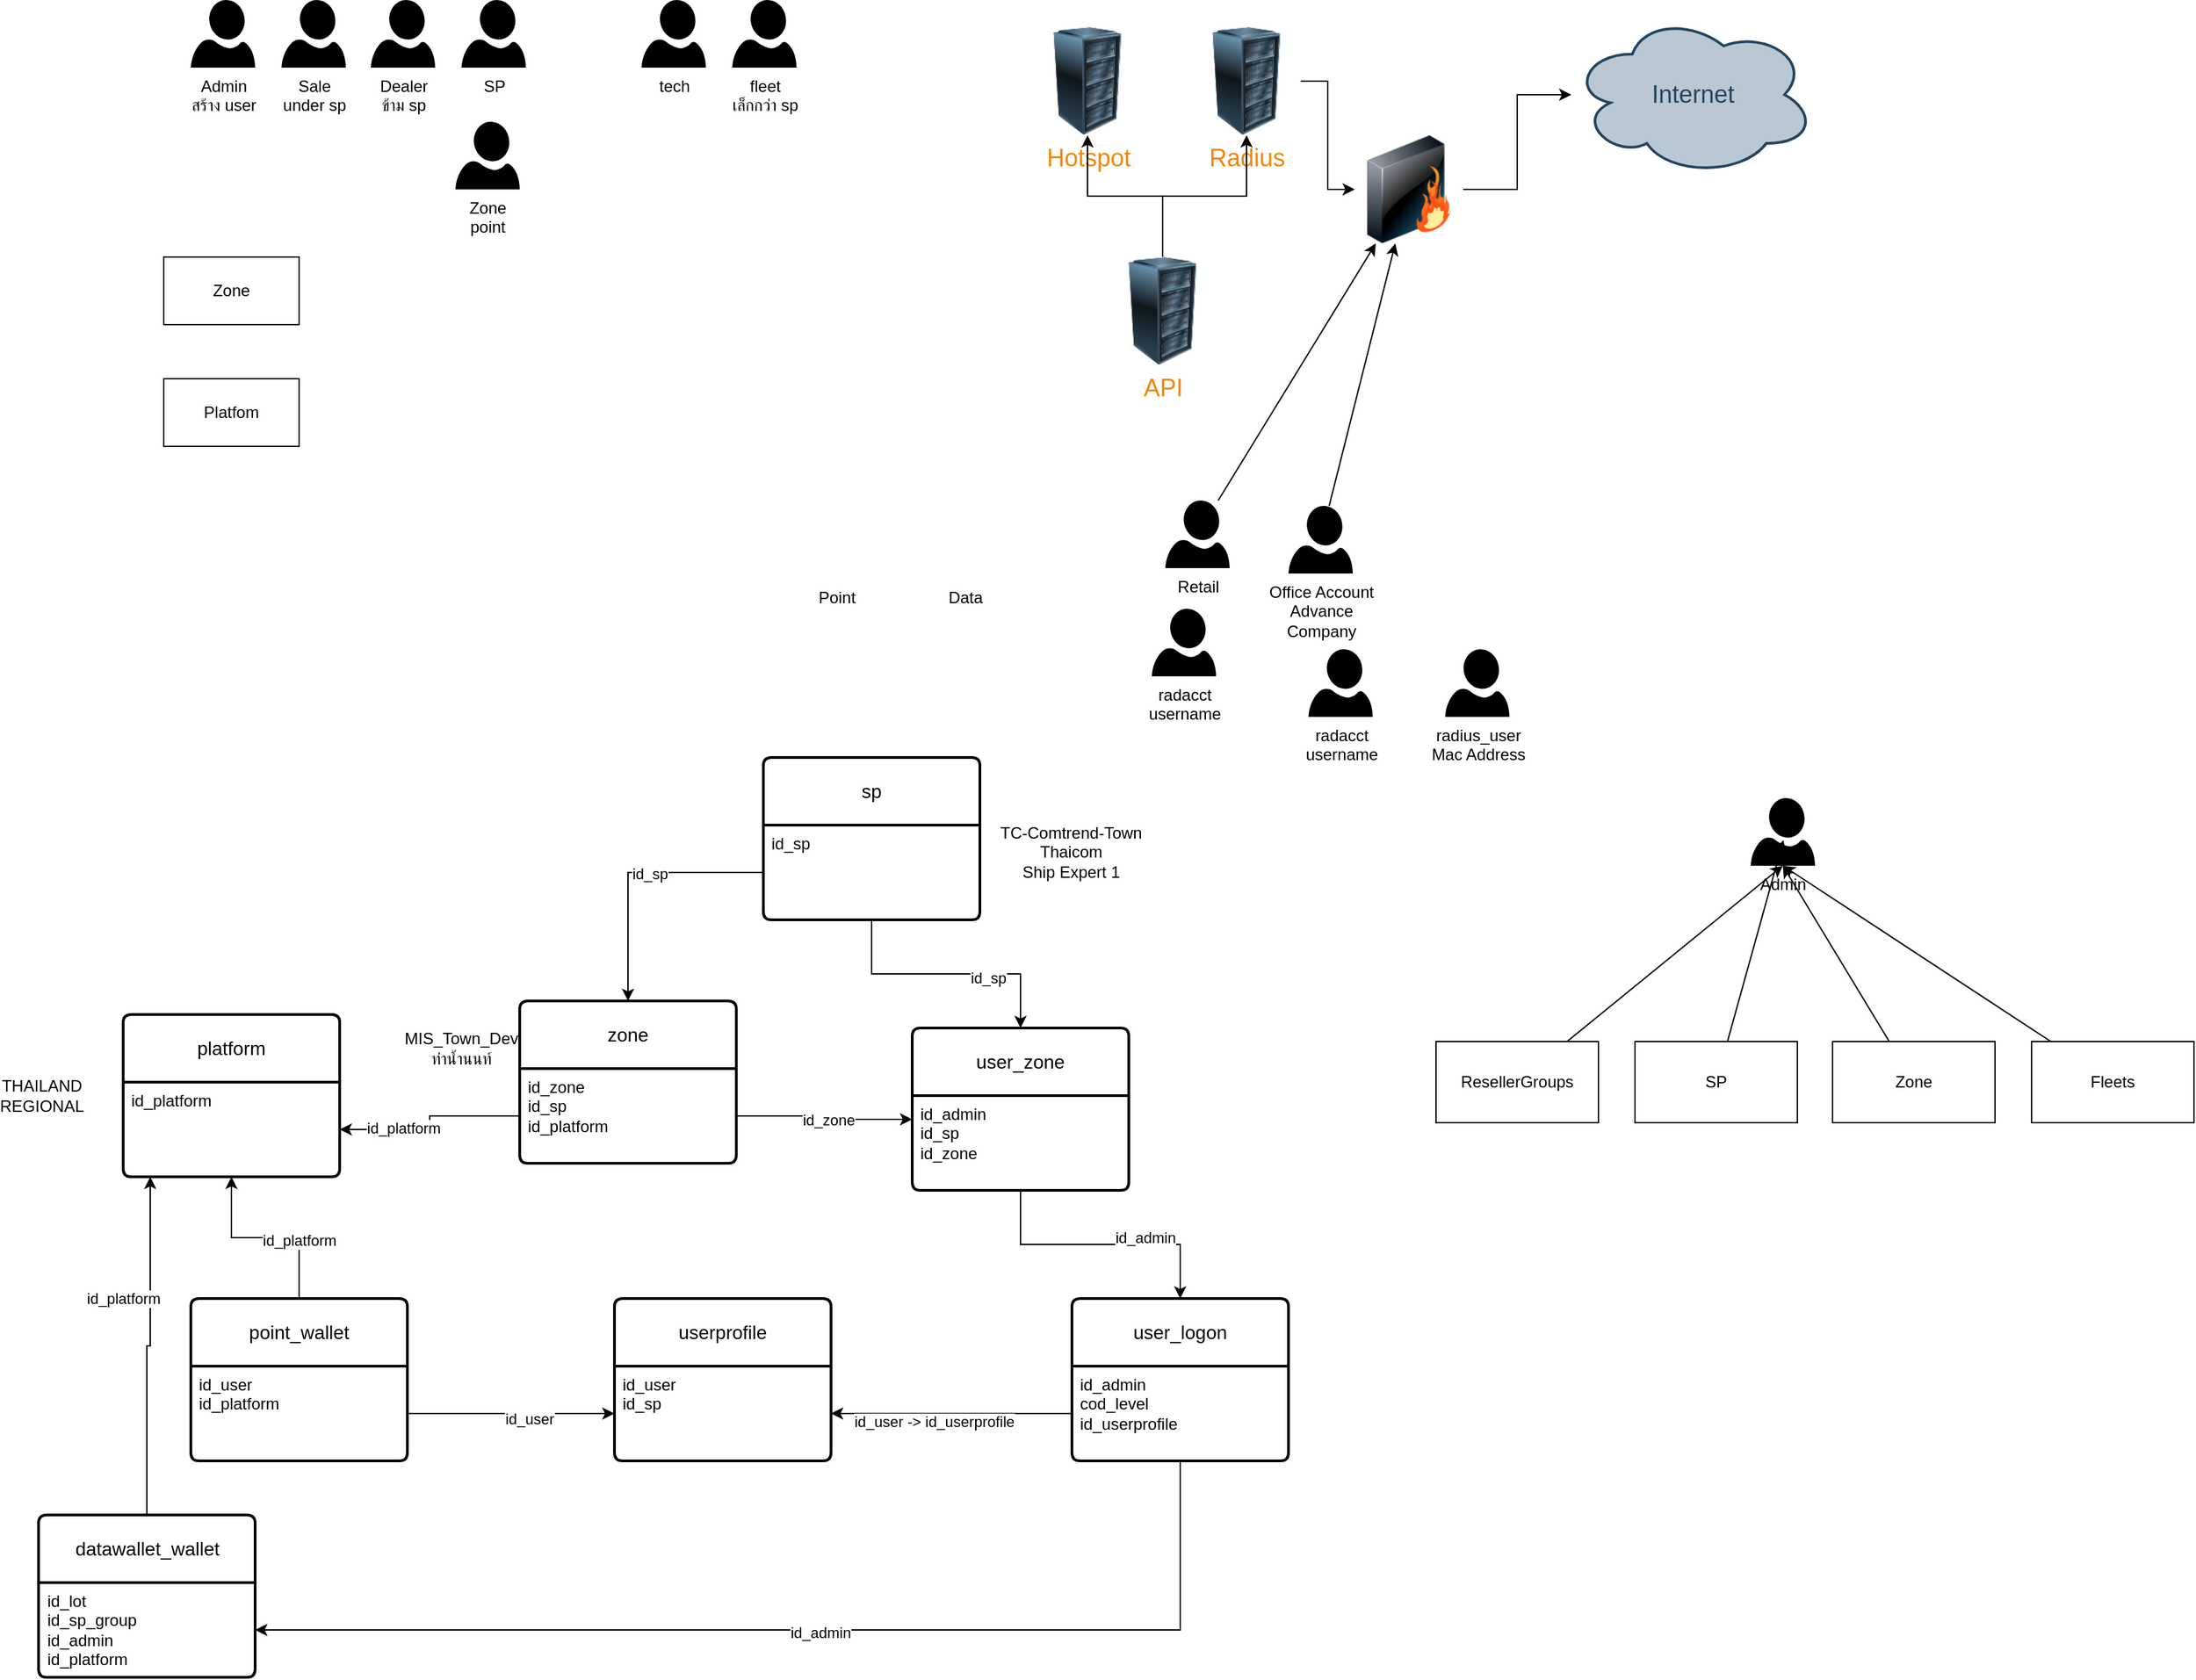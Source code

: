 <mxfile version="21.2.3" type="github">
  <diagram id="a45cf8ec-cd66-6f27-3ac3-be6e809c9e4a" name="Page-1">
    <mxGraphModel dx="1363" dy="-412" grid="1" gridSize="10" guides="1" tooltips="1" connect="1" arrows="1" fold="1" page="1" pageScale="1" pageWidth="827" pageHeight="1169" background="none" math="0" shadow="0">
      <root>
        <mxCell id="0" />
        <mxCell id="1" parent="0" />
        <mxCell id="HZ4tVjZjs163QRZnzyPJ-172" value="Internet" style="ellipse;shape=cloud;whiteSpace=wrap;html=1;shadow=0;strokeColor=#23445D;fillColor=#BAC8D3;gradientColor=none;fontSize=18;fontColor=#23445D;gradientDirection=north;fontStyle=0;strokeWidth=2;" vertex="1" parent="1">
          <mxGeometry x="1180" y="1330" width="180" height="120" as="geometry" />
        </mxCell>
        <mxCell id="HZ4tVjZjs163QRZnzyPJ-175" style="edgeStyle=orthogonalEdgeStyle;rounded=0;orthogonalLoop=1;jettySize=auto;html=1;" edge="1" parent="1" source="HZ4tVjZjs163QRZnzyPJ-173" target="HZ4tVjZjs163QRZnzyPJ-172">
          <mxGeometry relative="1" as="geometry" />
        </mxCell>
        <mxCell id="HZ4tVjZjs163QRZnzyPJ-173" value="" style="image;html=1;image=img/lib/clip_art/networking/Firewall_128x128.png;shadow=0;strokeColor=#000000;fillColor=#FFFFFF;gradientColor=none;fontSize=18;fontColor=#F08705;fontStyle=0" vertex="1" parent="1">
          <mxGeometry x="1020" y="1420" width="80" height="80" as="geometry" />
        </mxCell>
        <mxCell id="HZ4tVjZjs163QRZnzyPJ-178" style="edgeStyle=orthogonalEdgeStyle;rounded=0;orthogonalLoop=1;jettySize=auto;html=1;" edge="1" parent="1" source="HZ4tVjZjs163QRZnzyPJ-176" target="HZ4tVjZjs163QRZnzyPJ-173">
          <mxGeometry relative="1" as="geometry" />
        </mxCell>
        <mxCell id="HZ4tVjZjs163QRZnzyPJ-176" value="Radius" style="image;html=1;image=img/lib/clip_art/computers/Server_Rack_128x128.png;shadow=0;strokeColor=#000000;fillColor=#FFFFFF;gradientColor=none;fontSize=18;fontColor=#F08705;fontStyle=0" vertex="1" parent="1">
          <mxGeometry x="900" y="1340" width="80" height="80" as="geometry" />
        </mxCell>
        <mxCell id="HZ4tVjZjs163QRZnzyPJ-177" value="Hotspot" style="image;html=1;image=img/lib/clip_art/computers/Server_Rack_128x128.png;shadow=0;strokeColor=#000000;fillColor=#FFFFFF;gradientColor=none;fontSize=18;fontColor=#F08705;fontStyle=0" vertex="1" parent="1">
          <mxGeometry x="782.5" y="1340" width="80" height="80" as="geometry" />
        </mxCell>
        <mxCell id="HZ4tVjZjs163QRZnzyPJ-180" style="edgeStyle=orthogonalEdgeStyle;rounded=0;orthogonalLoop=1;jettySize=auto;html=1;entryX=0.5;entryY=1;entryDx=0;entryDy=0;" edge="1" parent="1" source="HZ4tVjZjs163QRZnzyPJ-179" target="HZ4tVjZjs163QRZnzyPJ-177">
          <mxGeometry relative="1" as="geometry" />
        </mxCell>
        <mxCell id="HZ4tVjZjs163QRZnzyPJ-181" style="edgeStyle=orthogonalEdgeStyle;rounded=0;orthogonalLoop=1;jettySize=auto;html=1;entryX=0.5;entryY=1;entryDx=0;entryDy=0;" edge="1" parent="1" source="HZ4tVjZjs163QRZnzyPJ-179" target="HZ4tVjZjs163QRZnzyPJ-176">
          <mxGeometry relative="1" as="geometry" />
        </mxCell>
        <mxCell id="HZ4tVjZjs163QRZnzyPJ-179" value="API" style="image;html=1;image=img/lib/clip_art/computers/Server_Rack_128x128.png;shadow=0;strokeColor=#000000;fillColor=#FFFFFF;gradientColor=none;fontSize=18;fontColor=#F08705;fontStyle=0" vertex="1" parent="1">
          <mxGeometry x="838" y="1510" width="80" height="80" as="geometry" />
        </mxCell>
        <mxCell id="HZ4tVjZjs163QRZnzyPJ-183" value="Admin&lt;br&gt;สร้าง user" style="verticalLabelPosition=bottom;html=1;verticalAlign=top;align=center;strokeColor=none;fillColor=#000000;shape=mxgraph.azure.user;" vertex="1" parent="1">
          <mxGeometry x="160" y="1320" width="47.5" height="50" as="geometry" />
        </mxCell>
        <mxCell id="HZ4tVjZjs163QRZnzyPJ-186" value="Sale&lt;br&gt;under sp" style="verticalLabelPosition=bottom;html=1;verticalAlign=top;align=center;strokeColor=none;fillColor=#000000;shape=mxgraph.azure.user;" vertex="1" parent="1">
          <mxGeometry x="227" y="1320" width="47.5" height="50" as="geometry" />
        </mxCell>
        <mxCell id="HZ4tVjZjs163QRZnzyPJ-187" value="Dealer&lt;br&gt;ข้าม sp" style="verticalLabelPosition=bottom;html=1;verticalAlign=top;align=center;strokeColor=none;fillColor=#000000;shape=mxgraph.azure.user;" vertex="1" parent="1">
          <mxGeometry x="293" y="1320" width="47.5" height="50" as="geometry" />
        </mxCell>
        <mxCell id="HZ4tVjZjs163QRZnzyPJ-188" value="SP" style="verticalLabelPosition=bottom;html=1;verticalAlign=top;align=center;strokeColor=none;fillColor=#000000;shape=mxgraph.azure.user;" vertex="1" parent="1">
          <mxGeometry x="360" y="1320" width="47.5" height="50" as="geometry" />
        </mxCell>
        <mxCell id="HZ4tVjZjs163QRZnzyPJ-189" value="Zone&lt;br&gt;point" style="verticalLabelPosition=bottom;html=1;verticalAlign=top;align=center;strokeColor=none;fillColor=#000000;shape=mxgraph.azure.user;" vertex="1" parent="1">
          <mxGeometry x="355.5" y="1410" width="47.5" height="50" as="geometry" />
        </mxCell>
        <mxCell id="HZ4tVjZjs163QRZnzyPJ-190" value="tech" style="verticalLabelPosition=bottom;html=1;verticalAlign=top;align=center;strokeColor=none;fillColor=#000000;shape=mxgraph.azure.user;" vertex="1" parent="1">
          <mxGeometry x="493" y="1320" width="47.5" height="50" as="geometry" />
        </mxCell>
        <mxCell id="HZ4tVjZjs163QRZnzyPJ-191" value="fleet&lt;br&gt;เล็กกว่า sp" style="verticalLabelPosition=bottom;html=1;verticalAlign=top;align=center;strokeColor=none;fillColor=#000000;shape=mxgraph.azure.user;" vertex="1" parent="1">
          <mxGeometry x="560" y="1320" width="47.5" height="50" as="geometry" />
        </mxCell>
        <mxCell id="HZ4tVjZjs163QRZnzyPJ-194" value="Point" style="shape=image;html=1;verticalAlign=top;verticalLabelPosition=bottom;labelBackgroundColor=#ffffff;imageAspect=0;aspect=fixed;image=https://cdn3.iconfinder.com/data/icons/essential-pack/32/85-Wallet-128.png" vertex="1" parent="1">
          <mxGeometry x="607.5" y="1690" width="58" height="58" as="geometry" />
        </mxCell>
        <mxCell id="HZ4tVjZjs163QRZnzyPJ-195" value="Data" style="shape=image;html=1;verticalAlign=top;verticalLabelPosition=bottom;labelBackgroundColor=#ffffff;imageAspect=0;aspect=fixed;image=https://cdn3.iconfinder.com/data/icons/essential-pack/32/85-Wallet-128.png" vertex="1" parent="1">
          <mxGeometry x="703" y="1690" width="58" height="58" as="geometry" />
        </mxCell>
        <mxCell id="HZ4tVjZjs163QRZnzyPJ-253" style="rounded=0;orthogonalLoop=1;jettySize=auto;html=1;" edge="1" parent="1" source="HZ4tVjZjs163QRZnzyPJ-196" target="HZ4tVjZjs163QRZnzyPJ-173">
          <mxGeometry relative="1" as="geometry" />
        </mxCell>
        <mxCell id="HZ4tVjZjs163QRZnzyPJ-196" value="Office Account&lt;br&gt;Advance&lt;br&gt;Company" style="verticalLabelPosition=bottom;html=1;verticalAlign=top;align=center;strokeColor=none;fillColor=#000000;shape=mxgraph.azure.user;" vertex="1" parent="1">
          <mxGeometry x="971" y="1694" width="47.5" height="50" as="geometry" />
        </mxCell>
        <mxCell id="HZ4tVjZjs163QRZnzyPJ-199" value="radacct&lt;br&gt;username" style="verticalLabelPosition=bottom;html=1;verticalAlign=top;align=center;strokeColor=none;fillColor=#000000;shape=mxgraph.azure.user;" vertex="1" parent="1">
          <mxGeometry x="985.75" y="1800" width="47.5" height="50" as="geometry" />
        </mxCell>
        <mxCell id="HZ4tVjZjs163QRZnzyPJ-200" value="radius_user&lt;br&gt;Mac Address" style="verticalLabelPosition=bottom;html=1;verticalAlign=top;align=center;strokeColor=none;fillColor=#000000;shape=mxgraph.azure.user;" vertex="1" parent="1">
          <mxGeometry x="1086.75" y="1800" width="47.5" height="50" as="geometry" />
        </mxCell>
        <mxCell id="HZ4tVjZjs163QRZnzyPJ-201" value="Zone" style="html=1;dashed=0;whiteSpace=wrap;" vertex="1" parent="1">
          <mxGeometry x="140" y="1510" width="100" height="50" as="geometry" />
        </mxCell>
        <mxCell id="HZ4tVjZjs163QRZnzyPJ-202" value="Platfom" style="html=1;dashed=0;whiteSpace=wrap;" vertex="1" parent="1">
          <mxGeometry x="140" y="1600" width="100" height="50" as="geometry" />
        </mxCell>
        <mxCell id="HZ4tVjZjs163QRZnzyPJ-204" value="userprofile" style="swimlane;childLayout=stackLayout;horizontal=1;startSize=50;horizontalStack=0;rounded=1;fontSize=14;fontStyle=0;strokeWidth=2;resizeParent=0;resizeLast=1;shadow=0;dashed=0;align=center;arcSize=4;whiteSpace=wrap;html=1;" vertex="1" parent="1">
          <mxGeometry x="473" y="2280" width="160" height="120" as="geometry" />
        </mxCell>
        <mxCell id="HZ4tVjZjs163QRZnzyPJ-205" value="id_user&lt;br&gt;id_sp" style="align=left;strokeColor=none;fillColor=none;spacingLeft=4;fontSize=12;verticalAlign=top;resizable=0;rotatable=0;part=1;html=1;" vertex="1" parent="HZ4tVjZjs163QRZnzyPJ-204">
          <mxGeometry y="50" width="160" height="70" as="geometry" />
        </mxCell>
        <mxCell id="HZ4tVjZjs163QRZnzyPJ-207" value="user_logon" style="swimlane;childLayout=stackLayout;horizontal=1;startSize=50;horizontalStack=0;rounded=1;fontSize=14;fontStyle=0;strokeWidth=2;resizeParent=0;resizeLast=1;shadow=0;dashed=0;align=center;arcSize=4;whiteSpace=wrap;html=1;" vertex="1" parent="1">
          <mxGeometry x="811" y="2280" width="160" height="120" as="geometry" />
        </mxCell>
        <mxCell id="HZ4tVjZjs163QRZnzyPJ-208" value="id_admin&lt;br&gt;cod_level&lt;br&gt;id_userprofile" style="align=left;strokeColor=none;fillColor=none;spacingLeft=4;fontSize=12;verticalAlign=top;resizable=0;rotatable=0;part=1;html=1;" vertex="1" parent="HZ4tVjZjs163QRZnzyPJ-207">
          <mxGeometry y="50" width="160" height="70" as="geometry" />
        </mxCell>
        <mxCell id="HZ4tVjZjs163QRZnzyPJ-209" style="edgeStyle=orthogonalEdgeStyle;rounded=0;orthogonalLoop=1;jettySize=auto;html=1;" edge="1" parent="1" source="HZ4tVjZjs163QRZnzyPJ-208" target="HZ4tVjZjs163QRZnzyPJ-205">
          <mxGeometry relative="1" as="geometry" />
        </mxCell>
        <mxCell id="HZ4tVjZjs163QRZnzyPJ-210" value="id_user -&amp;gt; id_userprofile" style="edgeLabel;html=1;align=center;verticalAlign=middle;resizable=0;points=[];" vertex="1" connectable="0" parent="HZ4tVjZjs163QRZnzyPJ-209">
          <mxGeometry x="0.151" y="6" relative="1" as="geometry">
            <mxPoint as="offset" />
          </mxGeometry>
        </mxCell>
        <mxCell id="HZ4tVjZjs163QRZnzyPJ-211" value="user_zone" style="swimlane;childLayout=stackLayout;horizontal=1;startSize=50;horizontalStack=0;rounded=1;fontSize=14;fontStyle=0;strokeWidth=2;resizeParent=0;resizeLast=1;shadow=0;dashed=0;align=center;arcSize=4;whiteSpace=wrap;html=1;" vertex="1" parent="1">
          <mxGeometry x="693" y="2080" width="160" height="120" as="geometry" />
        </mxCell>
        <mxCell id="HZ4tVjZjs163QRZnzyPJ-212" value="id_admin&lt;br&gt;id_sp&lt;br&gt;id_zone" style="align=left;strokeColor=none;fillColor=none;spacingLeft=4;fontSize=12;verticalAlign=top;resizable=0;rotatable=0;part=1;html=1;" vertex="1" parent="HZ4tVjZjs163QRZnzyPJ-211">
          <mxGeometry y="50" width="160" height="70" as="geometry" />
        </mxCell>
        <mxCell id="HZ4tVjZjs163QRZnzyPJ-213" style="edgeStyle=orthogonalEdgeStyle;rounded=0;orthogonalLoop=1;jettySize=auto;html=1;entryX=0.5;entryY=0;entryDx=0;entryDy=0;" edge="1" parent="1" source="HZ4tVjZjs163QRZnzyPJ-212" target="HZ4tVjZjs163QRZnzyPJ-207">
          <mxGeometry relative="1" as="geometry" />
        </mxCell>
        <mxCell id="HZ4tVjZjs163QRZnzyPJ-214" value="id_admin" style="edgeLabel;html=1;align=center;verticalAlign=middle;resizable=0;points=[];" vertex="1" connectable="0" parent="HZ4tVjZjs163QRZnzyPJ-213">
          <mxGeometry x="0.333" y="5" relative="1" as="geometry">
            <mxPoint as="offset" />
          </mxGeometry>
        </mxCell>
        <mxCell id="HZ4tVjZjs163QRZnzyPJ-215" value="zone" style="swimlane;childLayout=stackLayout;horizontal=1;startSize=50;horizontalStack=0;rounded=1;fontSize=14;fontStyle=0;strokeWidth=2;resizeParent=0;resizeLast=1;shadow=0;dashed=0;align=center;arcSize=4;whiteSpace=wrap;html=1;" vertex="1" parent="1">
          <mxGeometry x="403" y="2060" width="160" height="120" as="geometry" />
        </mxCell>
        <mxCell id="HZ4tVjZjs163QRZnzyPJ-216" value="id_zone&lt;br&gt;id_sp&lt;br&gt;id_platform" style="align=left;strokeColor=none;fillColor=none;spacingLeft=4;fontSize=12;verticalAlign=top;resizable=0;rotatable=0;part=1;html=1;" vertex="1" parent="HZ4tVjZjs163QRZnzyPJ-215">
          <mxGeometry y="50" width="160" height="70" as="geometry" />
        </mxCell>
        <mxCell id="HZ4tVjZjs163QRZnzyPJ-217" style="edgeStyle=orthogonalEdgeStyle;rounded=0;orthogonalLoop=1;jettySize=auto;html=1;entryX=0;entryY=0.25;entryDx=0;entryDy=0;" edge="1" parent="1" source="HZ4tVjZjs163QRZnzyPJ-216" target="HZ4tVjZjs163QRZnzyPJ-212">
          <mxGeometry relative="1" as="geometry" />
        </mxCell>
        <mxCell id="HZ4tVjZjs163QRZnzyPJ-218" value="id_zone" style="edgeLabel;html=1;align=center;verticalAlign=middle;resizable=0;points=[];" vertex="1" connectable="0" parent="HZ4tVjZjs163QRZnzyPJ-217">
          <mxGeometry x="0.044" relative="1" as="geometry">
            <mxPoint x="1" as="offset" />
          </mxGeometry>
        </mxCell>
        <mxCell id="HZ4tVjZjs163QRZnzyPJ-223" style="edgeStyle=orthogonalEdgeStyle;rounded=0;orthogonalLoop=1;jettySize=auto;html=1;" edge="1" parent="1" source="HZ4tVjZjs163QRZnzyPJ-219" target="HZ4tVjZjs163QRZnzyPJ-211">
          <mxGeometry relative="1" as="geometry" />
        </mxCell>
        <mxCell id="HZ4tVjZjs163QRZnzyPJ-224" value="id_sp" style="edgeLabel;html=1;align=center;verticalAlign=middle;resizable=0;points=[];" vertex="1" connectable="0" parent="HZ4tVjZjs163QRZnzyPJ-223">
          <mxGeometry x="0.319" y="-3" relative="1" as="geometry">
            <mxPoint as="offset" />
          </mxGeometry>
        </mxCell>
        <mxCell id="HZ4tVjZjs163QRZnzyPJ-219" value="sp" style="swimlane;childLayout=stackLayout;horizontal=1;startSize=50;horizontalStack=0;rounded=1;fontSize=14;fontStyle=0;strokeWidth=2;resizeParent=0;resizeLast=1;shadow=0;dashed=0;align=center;arcSize=4;whiteSpace=wrap;html=1;" vertex="1" parent="1">
          <mxGeometry x="583" y="1880" width="160" height="120" as="geometry" />
        </mxCell>
        <mxCell id="HZ4tVjZjs163QRZnzyPJ-220" value="id_sp" style="align=left;strokeColor=none;fillColor=none;spacingLeft=4;fontSize=12;verticalAlign=top;resizable=0;rotatable=0;part=1;html=1;" vertex="1" parent="HZ4tVjZjs163QRZnzyPJ-219">
          <mxGeometry y="50" width="160" height="70" as="geometry" />
        </mxCell>
        <mxCell id="HZ4tVjZjs163QRZnzyPJ-221" style="edgeStyle=orthogonalEdgeStyle;rounded=0;orthogonalLoop=1;jettySize=auto;html=1;" edge="1" parent="1" source="HZ4tVjZjs163QRZnzyPJ-220" target="HZ4tVjZjs163QRZnzyPJ-215">
          <mxGeometry relative="1" as="geometry" />
        </mxCell>
        <mxCell id="HZ4tVjZjs163QRZnzyPJ-222" value="id_sp" style="edgeLabel;html=1;align=center;verticalAlign=middle;resizable=0;points=[];" vertex="1" connectable="0" parent="HZ4tVjZjs163QRZnzyPJ-221">
          <mxGeometry x="-0.132" y="1" relative="1" as="geometry">
            <mxPoint as="offset" />
          </mxGeometry>
        </mxCell>
        <mxCell id="HZ4tVjZjs163QRZnzyPJ-225" value="MIS_Town_Dev&lt;br&gt;ท่าน้ำนนท์" style="text;html=1;strokeColor=none;fillColor=none;align=center;verticalAlign=middle;whiteSpace=wrap;rounded=0;" vertex="1" parent="1">
          <mxGeometry x="330" y="2080" width="60" height="30" as="geometry" />
        </mxCell>
        <mxCell id="HZ4tVjZjs163QRZnzyPJ-226" value="TC-Comtrend-Town&lt;br&gt;Thaicom&lt;br&gt;Ship Expert 1" style="text;html=1;strokeColor=none;fillColor=none;align=center;verticalAlign=middle;whiteSpace=wrap;rounded=0;" vertex="1" parent="1">
          <mxGeometry x="751" y="1920" width="119" height="60" as="geometry" />
        </mxCell>
        <mxCell id="HZ4tVjZjs163QRZnzyPJ-227" value="Admin" style="verticalLabelPosition=bottom;html=1;verticalAlign=top;align=center;strokeColor=none;fillColor=#000000;shape=mxgraph.azure.user;" vertex="1" parent="1">
          <mxGeometry x="1312.5" y="1910" width="47.5" height="50" as="geometry" />
        </mxCell>
        <mxCell id="HZ4tVjZjs163QRZnzyPJ-232" style="rounded=0;orthogonalLoop=1;jettySize=auto;html=1;entryX=0.5;entryY=1;entryDx=0;entryDy=0;entryPerimeter=0;" edge="1" parent="1" source="HZ4tVjZjs163QRZnzyPJ-228" target="HZ4tVjZjs163QRZnzyPJ-227">
          <mxGeometry relative="1" as="geometry" />
        </mxCell>
        <mxCell id="HZ4tVjZjs163QRZnzyPJ-228" value="ResellerGroups" style="rounded=0;whiteSpace=wrap;html=1;" vertex="1" parent="1">
          <mxGeometry x="1080" y="2090" width="120" height="60" as="geometry" />
        </mxCell>
        <mxCell id="HZ4tVjZjs163QRZnzyPJ-233" style="rounded=0;orthogonalLoop=1;jettySize=auto;html=1;entryX=0.509;entryY=0.62;entryDx=0;entryDy=0;entryPerimeter=0;" edge="1" parent="1" source="HZ4tVjZjs163QRZnzyPJ-229" target="HZ4tVjZjs163QRZnzyPJ-227">
          <mxGeometry relative="1" as="geometry" />
        </mxCell>
        <mxCell id="HZ4tVjZjs163QRZnzyPJ-229" value="SP" style="rounded=0;whiteSpace=wrap;html=1;" vertex="1" parent="1">
          <mxGeometry x="1227" y="2090" width="120" height="60" as="geometry" />
        </mxCell>
        <mxCell id="HZ4tVjZjs163QRZnzyPJ-236" style="rounded=0;orthogonalLoop=1;jettySize=auto;html=1;entryX=0.5;entryY=1;entryDx=0;entryDy=0;entryPerimeter=0;" edge="1" parent="1" source="HZ4tVjZjs163QRZnzyPJ-230" target="HZ4tVjZjs163QRZnzyPJ-227">
          <mxGeometry relative="1" as="geometry" />
        </mxCell>
        <mxCell id="HZ4tVjZjs163QRZnzyPJ-230" value="Zone" style="rounded=0;whiteSpace=wrap;html=1;" vertex="1" parent="1">
          <mxGeometry x="1373" y="2090" width="120" height="60" as="geometry" />
        </mxCell>
        <mxCell id="HZ4tVjZjs163QRZnzyPJ-237" style="rounded=0;orthogonalLoop=1;jettySize=auto;html=1;entryX=0.5;entryY=1;entryDx=0;entryDy=0;entryPerimeter=0;" edge="1" parent="1" source="HZ4tVjZjs163QRZnzyPJ-231" target="HZ4tVjZjs163QRZnzyPJ-227">
          <mxGeometry relative="1" as="geometry" />
        </mxCell>
        <mxCell id="HZ4tVjZjs163QRZnzyPJ-231" value="Fleets" style="rounded=0;whiteSpace=wrap;html=1;" vertex="1" parent="1">
          <mxGeometry x="1520" y="2090" width="120" height="60" as="geometry" />
        </mxCell>
        <mxCell id="HZ4tVjZjs163QRZnzyPJ-238" value="platform" style="swimlane;childLayout=stackLayout;horizontal=1;startSize=50;horizontalStack=0;rounded=1;fontSize=14;fontStyle=0;strokeWidth=2;resizeParent=0;resizeLast=1;shadow=0;dashed=0;align=center;arcSize=4;whiteSpace=wrap;html=1;" vertex="1" parent="1">
          <mxGeometry x="110" y="2070" width="160" height="120" as="geometry" />
        </mxCell>
        <mxCell id="HZ4tVjZjs163QRZnzyPJ-239" value="id_platform" style="align=left;strokeColor=none;fillColor=none;spacingLeft=4;fontSize=12;verticalAlign=top;resizable=0;rotatable=0;part=1;html=1;" vertex="1" parent="HZ4tVjZjs163QRZnzyPJ-238">
          <mxGeometry y="50" width="160" height="70" as="geometry" />
        </mxCell>
        <mxCell id="HZ4tVjZjs163QRZnzyPJ-240" value="THAILAND&lt;br&gt;REGIONAL" style="text;html=1;strokeColor=none;fillColor=none;align=center;verticalAlign=middle;whiteSpace=wrap;rounded=0;" vertex="1" parent="1">
          <mxGeometry x="20" y="2115" width="60" height="30" as="geometry" />
        </mxCell>
        <mxCell id="HZ4tVjZjs163QRZnzyPJ-241" style="edgeStyle=orthogonalEdgeStyle;rounded=0;orthogonalLoop=1;jettySize=auto;html=1;" edge="1" parent="1" source="HZ4tVjZjs163QRZnzyPJ-216" target="HZ4tVjZjs163QRZnzyPJ-239">
          <mxGeometry relative="1" as="geometry" />
        </mxCell>
        <mxCell id="HZ4tVjZjs163QRZnzyPJ-242" value="id_platform" style="edgeLabel;html=1;align=center;verticalAlign=middle;resizable=0;points=[];" vertex="1" connectable="0" parent="HZ4tVjZjs163QRZnzyPJ-241">
          <mxGeometry x="0.347" y="-1" relative="1" as="geometry">
            <mxPoint as="offset" />
          </mxGeometry>
        </mxCell>
        <mxCell id="HZ4tVjZjs163QRZnzyPJ-247" style="edgeStyle=orthogonalEdgeStyle;rounded=0;orthogonalLoop=1;jettySize=auto;html=1;" edge="1" parent="1" source="HZ4tVjZjs163QRZnzyPJ-243" target="HZ4tVjZjs163QRZnzyPJ-239">
          <mxGeometry relative="1" as="geometry" />
        </mxCell>
        <mxCell id="HZ4tVjZjs163QRZnzyPJ-248" value="id_platform" style="edgeLabel;html=1;align=center;verticalAlign=middle;resizable=0;points=[];" vertex="1" connectable="0" parent="HZ4tVjZjs163QRZnzyPJ-247">
          <mxGeometry x="-0.395" relative="1" as="geometry">
            <mxPoint y="-1" as="offset" />
          </mxGeometry>
        </mxCell>
        <mxCell id="HZ4tVjZjs163QRZnzyPJ-243" value="point_wallet" style="swimlane;childLayout=stackLayout;horizontal=1;startSize=50;horizontalStack=0;rounded=1;fontSize=14;fontStyle=0;strokeWidth=2;resizeParent=0;resizeLast=1;shadow=0;dashed=0;align=center;arcSize=4;whiteSpace=wrap;html=1;" vertex="1" parent="1">
          <mxGeometry x="160" y="2280" width="160" height="120" as="geometry" />
        </mxCell>
        <mxCell id="HZ4tVjZjs163QRZnzyPJ-244" value="id_user&lt;br&gt;id_platform" style="align=left;strokeColor=none;fillColor=none;spacingLeft=4;fontSize=12;verticalAlign=top;resizable=0;rotatable=0;part=1;html=1;" vertex="1" parent="HZ4tVjZjs163QRZnzyPJ-243">
          <mxGeometry y="50" width="160" height="70" as="geometry" />
        </mxCell>
        <mxCell id="HZ4tVjZjs163QRZnzyPJ-245" style="edgeStyle=orthogonalEdgeStyle;rounded=0;orthogonalLoop=1;jettySize=auto;html=1;" edge="1" parent="1" source="HZ4tVjZjs163QRZnzyPJ-244" target="HZ4tVjZjs163QRZnzyPJ-205">
          <mxGeometry relative="1" as="geometry" />
        </mxCell>
        <mxCell id="HZ4tVjZjs163QRZnzyPJ-246" value="id_user" style="edgeLabel;html=1;align=center;verticalAlign=middle;resizable=0;points=[];" vertex="1" connectable="0" parent="HZ4tVjZjs163QRZnzyPJ-245">
          <mxGeometry x="0.176" y="-4" relative="1" as="geometry">
            <mxPoint as="offset" />
          </mxGeometry>
        </mxCell>
        <mxCell id="HZ4tVjZjs163QRZnzyPJ-251" style="edgeStyle=orthogonalEdgeStyle;rounded=0;orthogonalLoop=1;jettySize=auto;html=1;" edge="1" parent="1" source="HZ4tVjZjs163QRZnzyPJ-249" target="HZ4tVjZjs163QRZnzyPJ-239">
          <mxGeometry relative="1" as="geometry">
            <Array as="points">
              <mxPoint x="128" y="2315" />
              <mxPoint x="130" y="2315" />
            </Array>
          </mxGeometry>
        </mxCell>
        <mxCell id="HZ4tVjZjs163QRZnzyPJ-252" value="id_platform" style="edgeLabel;html=1;align=center;verticalAlign=middle;resizable=0;points=[];" vertex="1" connectable="0" parent="HZ4tVjZjs163QRZnzyPJ-251">
          <mxGeometry x="0.24" relative="1" as="geometry">
            <mxPoint x="-20" y="-6" as="offset" />
          </mxGeometry>
        </mxCell>
        <mxCell id="HZ4tVjZjs163QRZnzyPJ-249" value="datawallet_wallet" style="swimlane;childLayout=stackLayout;horizontal=1;startSize=50;horizontalStack=0;rounded=1;fontSize=14;fontStyle=0;strokeWidth=2;resizeParent=0;resizeLast=1;shadow=0;dashed=0;align=center;arcSize=4;whiteSpace=wrap;html=1;" vertex="1" parent="1">
          <mxGeometry x="47.5" y="2440" width="160" height="120" as="geometry" />
        </mxCell>
        <mxCell id="HZ4tVjZjs163QRZnzyPJ-250" value="id_lot&lt;br&gt;id_sp_group&lt;br&gt;id_admin&lt;br&gt;id_platform" style="align=left;strokeColor=none;fillColor=none;spacingLeft=4;fontSize=12;verticalAlign=top;resizable=0;rotatable=0;part=1;html=1;" vertex="1" parent="HZ4tVjZjs163QRZnzyPJ-249">
          <mxGeometry y="50" width="160" height="70" as="geometry" />
        </mxCell>
        <mxCell id="HZ4tVjZjs163QRZnzyPJ-256" style="edgeStyle=orthogonalEdgeStyle;rounded=0;orthogonalLoop=1;jettySize=auto;html=1;entryX=1;entryY=0.5;entryDx=0;entryDy=0;" edge="1" parent="1" source="HZ4tVjZjs163QRZnzyPJ-208" target="HZ4tVjZjs163QRZnzyPJ-250">
          <mxGeometry relative="1" as="geometry">
            <Array as="points">
              <mxPoint x="891" y="2525" />
            </Array>
          </mxGeometry>
        </mxCell>
        <mxCell id="HZ4tVjZjs163QRZnzyPJ-257" value="id_admin" style="edgeLabel;html=1;align=center;verticalAlign=middle;resizable=0;points=[];" vertex="1" connectable="0" parent="HZ4tVjZjs163QRZnzyPJ-256">
          <mxGeometry x="-0.032" y="2" relative="1" as="geometry">
            <mxPoint as="offset" />
          </mxGeometry>
        </mxCell>
        <mxCell id="HZ4tVjZjs163QRZnzyPJ-259" style="rounded=0;orthogonalLoop=1;jettySize=auto;html=1;" edge="1" parent="1" source="HZ4tVjZjs163QRZnzyPJ-258" target="HZ4tVjZjs163QRZnzyPJ-173">
          <mxGeometry relative="1" as="geometry" />
        </mxCell>
        <mxCell id="HZ4tVjZjs163QRZnzyPJ-258" value="Retail" style="verticalLabelPosition=bottom;html=1;verticalAlign=top;align=center;strokeColor=none;fillColor=#000000;shape=mxgraph.azure.user;" vertex="1" parent="1">
          <mxGeometry x="880" y="1690" width="47.5" height="50" as="geometry" />
        </mxCell>
        <mxCell id="HZ4tVjZjs163QRZnzyPJ-263" value="radacct&lt;br&gt;username" style="verticalLabelPosition=bottom;html=1;verticalAlign=top;align=center;strokeColor=none;fillColor=#000000;shape=mxgraph.azure.user;" vertex="1" parent="1">
          <mxGeometry x="870" y="1770" width="47.5" height="50" as="geometry" />
        </mxCell>
      </root>
    </mxGraphModel>
  </diagram>
</mxfile>
